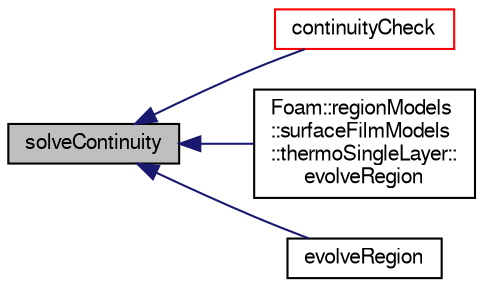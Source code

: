 digraph "solveContinuity"
{
  bgcolor="transparent";
  edge [fontname="FreeSans",fontsize="10",labelfontname="FreeSans",labelfontsize="10"];
  node [fontname="FreeSans",fontsize="10",shape=record];
  rankdir="LR";
  Node1806 [label="solveContinuity",height=0.2,width=0.4,color="black", fillcolor="grey75", style="filled", fontcolor="black"];
  Node1806 -> Node1807 [dir="back",color="midnightblue",fontsize="10",style="solid",fontname="FreeSans"];
  Node1807 [label="continuityCheck",height=0.2,width=0.4,color="red",URL="$a29042.html#a14bd3e6eaad50b584cfdb55cb6ab073e",tooltip="Continuity check. "];
  Node1806 -> Node1811 [dir="back",color="midnightblue",fontsize="10",style="solid",fontname="FreeSans"];
  Node1811 [label="Foam::regionModels\l::surfaceFilmModels\l::thermoSingleLayer::\levolveRegion",height=0.2,width=0.4,color="black",URL="$a29182.html#afde8f52457f90e83a4eaf49755c19ec9",tooltip="Evolve the film equations. "];
  Node1806 -> Node1812 [dir="back",color="midnightblue",fontsize="10",style="solid",fontname="FreeSans"];
  Node1812 [label="evolveRegion",height=0.2,width=0.4,color="black",URL="$a29042.html#afde8f52457f90e83a4eaf49755c19ec9",tooltip="Evolve the film equations. "];
}
